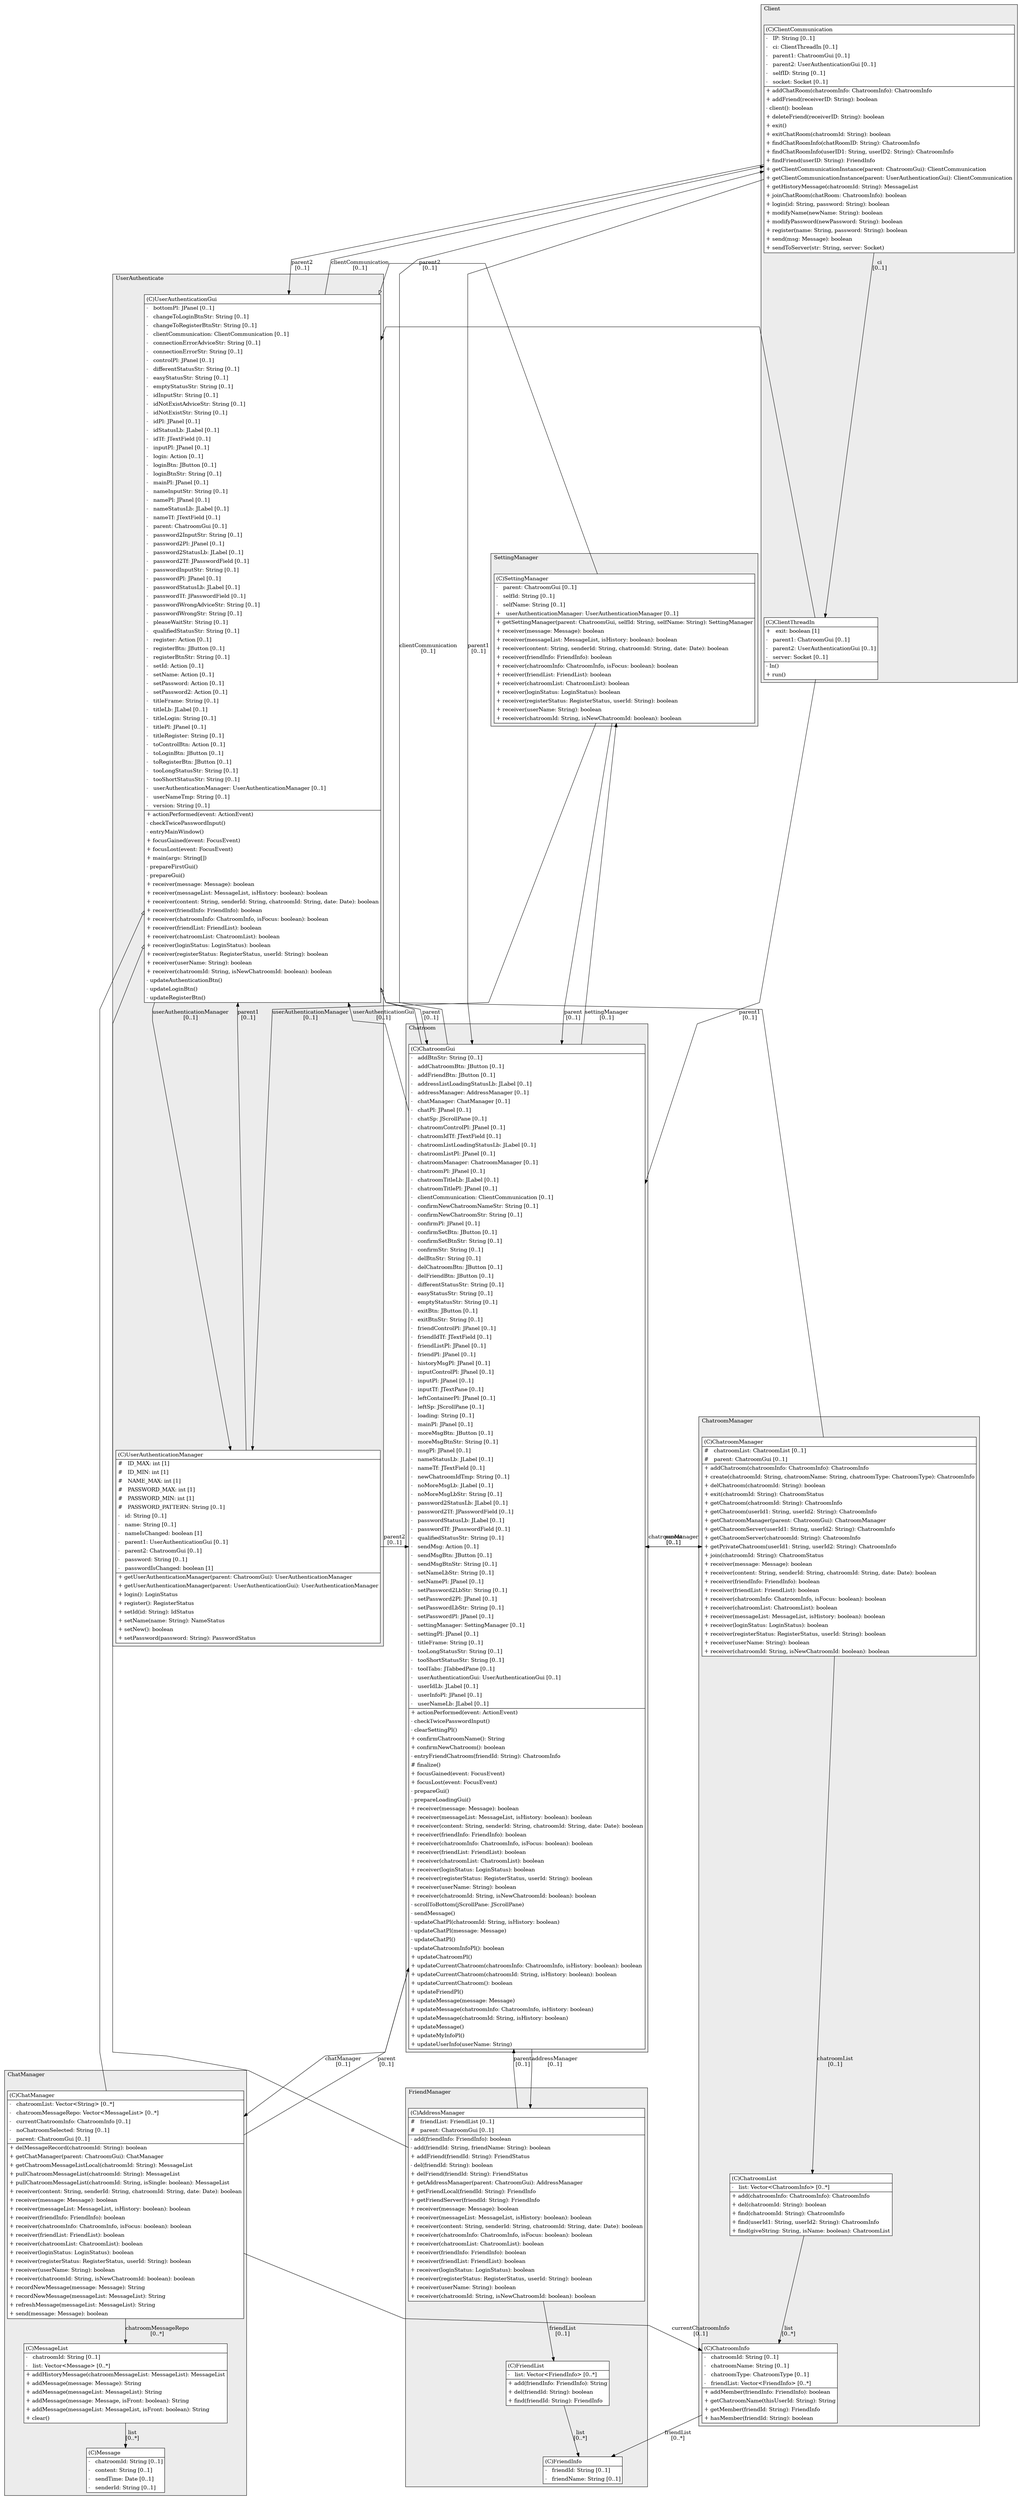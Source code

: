 @startuml

/' diagram meta data start
config=StructureConfiguration;
{
  "projectClassification": {
    "searchMode": "OpenProject", // OpenProject, AllProjects
    "includedProjects": "",
    "pathEndKeywords": "*.impl",
    "isClientPath": "",
    "isClientName": "",
    "isTestPath": "",
    "isTestName": "",
    "isMappingPath": "",
    "isMappingName": "",
    "isDataAccessPath": "",
    "isDataAccessName": "",
    "isDataStructurePath": "",
    "isDataStructureName": "",
    "isInterfaceStructuresPath": "",
    "isInterfaceStructuresName": "",
    "isEntryPointPath": "",
    "isEntryPointName": ""
  },
  "graphRestriction": {
    "classPackageExcludeFilter": "",
    "classPackageIncludeFilter": "",
    "classNameExcludeFilter": "",
    "classNameIncludeFilter": "",
    "methodNameExcludeFilter": "",
    "methodNameIncludeFilter": "",
    "removeByInheritance": "", // inheritance/annotation based filtering is done in a second step
    "removeByAnnotation": "",
    "removeByClassPackage": "", // cleanup the graph after inheritance/annotation based filtering is done
    "removeByClassName": "",
    "cutMappings": false,
    "cutEnum": true,
    "cutTests": true,
    "cutClient": true,
    "cutDataAccess": false,
    "cutInterfaceStructures": false,
    "cutDataStructures": false,
    "cutGetterAndSetter": true,
    "cutConstructors": true
  },
  "graphTraversal": {
    "forwardDepth": 6,
    "backwardDepth": 6,
    "classPackageExcludeFilter": "",
    "classPackageIncludeFilter": "",
    "classNameExcludeFilter": "",
    "classNameIncludeFilter": "",
    "methodNameExcludeFilter": "",
    "methodNameIncludeFilter": "",
    "hideMappings": false,
    "hideDataStructures": false,
    "hidePrivateMethods": true,
    "hideInterfaceCalls": true, // indirection: implementation -> interface (is hidden) -> implementation
    "onlyShowApplicationEntryPoints": false // root node is included
  },
  "details": {
    "aggregation": "GroupByClass", // ByClass, GroupByClass, None
    "showClassGenericTypes": true,
    "showMethods": true,
    "showMethodParameterNames": true,
    "showMethodParameterTypes": true,
    "showMethodReturnType": true,
    "showPackageLevels": 2,
    "showDetailedClassStructure": true
  },
  "rootClass": "UserAuthenticate.UserAuthenticationGui"
}
diagram meta data end '/



digraph g {
    rankdir="TB"
    splines=polyline
    

'nodes 
subgraph cluster_104485472 { 
   	label=UserAuthenticate
	labeljust=l
	fillcolor="#ececec"
	style=filled
   
   UserAuthenticationGui104485472[
	label=<<TABLE BORDER="1" CELLBORDER="0" CELLPADDING="4" CELLSPACING="0">
<TR><TD ALIGN="LEFT" >(C)UserAuthenticationGui</TD></TR>
<HR/>
<TR><TD ALIGN="LEFT" >-   bottomPl: JPanel [0..1]</TD></TR>
<TR><TD ALIGN="LEFT" >-   changeToLoginBtnStr: String [0..1]</TD></TR>
<TR><TD ALIGN="LEFT" >-   changeToRegisterBtnStr: String [0..1]</TD></TR>
<TR><TD ALIGN="LEFT" >-   clientCommunication: ClientCommunication [0..1]</TD></TR>
<TR><TD ALIGN="LEFT" >-   connectionErrorAdviceStr: String [0..1]</TD></TR>
<TR><TD ALIGN="LEFT" >-   connectionErrorStr: String [0..1]</TD></TR>
<TR><TD ALIGN="LEFT" >-   controlPl: JPanel [0..1]</TD></TR>
<TR><TD ALIGN="LEFT" >-   differentStatusStr: String [0..1]</TD></TR>
<TR><TD ALIGN="LEFT" >-   easyStatusStr: String [0..1]</TD></TR>
<TR><TD ALIGN="LEFT" >-   emptyStatusStr: String [0..1]</TD></TR>
<TR><TD ALIGN="LEFT" >-   idInputStr: String [0..1]</TD></TR>
<TR><TD ALIGN="LEFT" >-   idNotExistAdviceStr: String [0..1]</TD></TR>
<TR><TD ALIGN="LEFT" >-   idNotExistStr: String [0..1]</TD></TR>
<TR><TD ALIGN="LEFT" >-   idPl: JPanel [0..1]</TD></TR>
<TR><TD ALIGN="LEFT" >-   idStatusLb: JLabel [0..1]</TD></TR>
<TR><TD ALIGN="LEFT" >-   idTf: JTextField [0..1]</TD></TR>
<TR><TD ALIGN="LEFT" >-   inputPl: JPanel [0..1]</TD></TR>
<TR><TD ALIGN="LEFT" >-   login: Action [0..1]</TD></TR>
<TR><TD ALIGN="LEFT" >-   loginBtn: JButton [0..1]</TD></TR>
<TR><TD ALIGN="LEFT" >-   loginBtnStr: String [0..1]</TD></TR>
<TR><TD ALIGN="LEFT" >-   mainPl: JPanel [0..1]</TD></TR>
<TR><TD ALIGN="LEFT" >-   nameInputStr: String [0..1]</TD></TR>
<TR><TD ALIGN="LEFT" >-   namePl: JPanel [0..1]</TD></TR>
<TR><TD ALIGN="LEFT" >-   nameStatusLb: JLabel [0..1]</TD></TR>
<TR><TD ALIGN="LEFT" >-   nameTf: JTextField [0..1]</TD></TR>
<TR><TD ALIGN="LEFT" >-   parent: ChatroomGui [0..1]</TD></TR>
<TR><TD ALIGN="LEFT" >-   password2InputStr: String [0..1]</TD></TR>
<TR><TD ALIGN="LEFT" >-   password2Pl: JPanel [0..1]</TD></TR>
<TR><TD ALIGN="LEFT" >-   password2StatusLb: JLabel [0..1]</TD></TR>
<TR><TD ALIGN="LEFT" >-   password2Tf: JPasswordField [0..1]</TD></TR>
<TR><TD ALIGN="LEFT" >-   passwordInputStr: String [0..1]</TD></TR>
<TR><TD ALIGN="LEFT" >-   passwordPl: JPanel [0..1]</TD></TR>
<TR><TD ALIGN="LEFT" >-   passwordStatusLb: JLabel [0..1]</TD></TR>
<TR><TD ALIGN="LEFT" >-   passwordTf: JPasswordField [0..1]</TD></TR>
<TR><TD ALIGN="LEFT" >-   passwordWrongAdviceStr: String [0..1]</TD></TR>
<TR><TD ALIGN="LEFT" >-   passwordWrongStr: String [0..1]</TD></TR>
<TR><TD ALIGN="LEFT" >-   pleaseWaitStr: String [0..1]</TD></TR>
<TR><TD ALIGN="LEFT" >-   qualifiedStatusStr: String [0..1]</TD></TR>
<TR><TD ALIGN="LEFT" >-   register: Action [0..1]</TD></TR>
<TR><TD ALIGN="LEFT" >-   registerBtn: JButton [0..1]</TD></TR>
<TR><TD ALIGN="LEFT" >-   registerBtnStr: String [0..1]</TD></TR>
<TR><TD ALIGN="LEFT" >-   setId: Action [0..1]</TD></TR>
<TR><TD ALIGN="LEFT" >-   setName: Action [0..1]</TD></TR>
<TR><TD ALIGN="LEFT" >-   setPassword: Action [0..1]</TD></TR>
<TR><TD ALIGN="LEFT" >-   setPassword2: Action [0..1]</TD></TR>
<TR><TD ALIGN="LEFT" >-   titleFrame: String [0..1]</TD></TR>
<TR><TD ALIGN="LEFT" >-   titleLb: JLabel [0..1]</TD></TR>
<TR><TD ALIGN="LEFT" >-   titleLogin: String [0..1]</TD></TR>
<TR><TD ALIGN="LEFT" >-   titlePl: JPanel [0..1]</TD></TR>
<TR><TD ALIGN="LEFT" >-   titleRegister: String [0..1]</TD></TR>
<TR><TD ALIGN="LEFT" >-   toControlBtn: Action [0..1]</TD></TR>
<TR><TD ALIGN="LEFT" >-   toLoginBtn: JButton [0..1]</TD></TR>
<TR><TD ALIGN="LEFT" >-   toRegisterBtn: JButton [0..1]</TD></TR>
<TR><TD ALIGN="LEFT" >-   tooLongStatusStr: String [0..1]</TD></TR>
<TR><TD ALIGN="LEFT" >-   tooShortStatusStr: String [0..1]</TD></TR>
<TR><TD ALIGN="LEFT" >-   userAuthenticationManager: UserAuthenticationManager [0..1]</TD></TR>
<TR><TD ALIGN="LEFT" >-   userNameTmp: String [0..1]</TD></TR>
<TR><TD ALIGN="LEFT" >-   version: String [0..1]</TD></TR>
<HR/>
<TR><TD ALIGN="LEFT" >+ actionPerformed(event: ActionEvent)</TD></TR>
<TR><TD ALIGN="LEFT" >- checkTwicePasswordInput()</TD></TR>
<TR><TD ALIGN="LEFT" >- entryMainWindow()</TD></TR>
<TR><TD ALIGN="LEFT" >+ focusGained(event: FocusEvent)</TD></TR>
<TR><TD ALIGN="LEFT" >+ focusLost(event: FocusEvent)</TD></TR>
<TR><TD ALIGN="LEFT" >+ main(args: String[])</TD></TR>
<TR><TD ALIGN="LEFT" >- prepareFirstGui()</TD></TR>
<TR><TD ALIGN="LEFT" >- prepareGui()</TD></TR>
<TR><TD ALIGN="LEFT" >+ receiver(message: Message): boolean</TD></TR>
<TR><TD ALIGN="LEFT" >+ receiver(messageList: MessageList, isHistory: boolean): boolean</TD></TR>
<TR><TD ALIGN="LEFT" >+ receiver(content: String, senderId: String, chatroomId: String, date: Date): boolean</TD></TR>
<TR><TD ALIGN="LEFT" >+ receiver(friendInfo: FriendInfo): boolean</TD></TR>
<TR><TD ALIGN="LEFT" >+ receiver(chatroomInfo: ChatroomInfo, isFocus: boolean): boolean</TD></TR>
<TR><TD ALIGN="LEFT" >+ receiver(friendList: FriendList): boolean</TD></TR>
<TR><TD ALIGN="LEFT" >+ receiver(chatroomList: ChatroomList): boolean</TD></TR>
<TR><TD ALIGN="LEFT" >+ receiver(loginStatus: LoginStatus): boolean</TD></TR>
<TR><TD ALIGN="LEFT" >+ receiver(registerStatus: RegisterStatus, userId: String): boolean</TD></TR>
<TR><TD ALIGN="LEFT" >+ receiver(userName: String): boolean</TD></TR>
<TR><TD ALIGN="LEFT" >+ receiver(chatroomId: String, isNewChatroomId: boolean): boolean</TD></TR>
<TR><TD ALIGN="LEFT" >- updateAuthenticationBtn()</TD></TR>
<TR><TD ALIGN="LEFT" >- updateLoginBtn()</TD></TR>
<TR><TD ALIGN="LEFT" >- updateRegisterBtn()</TD></TR>
</TABLE>>
	style=filled
	margin=0
	shape=plaintext
	fillcolor="#FFFFFF"
];

UserAuthenticationManager104485472[
	label=<<TABLE BORDER="1" CELLBORDER="0" CELLPADDING="4" CELLSPACING="0">
<TR><TD ALIGN="LEFT" >(C)UserAuthenticationManager</TD></TR>
<HR/>
<TR><TD ALIGN="LEFT" >#   ID_MAX: int [1]</TD></TR>
<TR><TD ALIGN="LEFT" >#   ID_MIN: int [1]</TD></TR>
<TR><TD ALIGN="LEFT" >#   NAME_MAX: int [1]</TD></TR>
<TR><TD ALIGN="LEFT" >#   PASSWORD_MAX: int [1]</TD></TR>
<TR><TD ALIGN="LEFT" >#   PASSWORD_MIN: int [1]</TD></TR>
<TR><TD ALIGN="LEFT" >#   PASSWORD_PATTERN: String [0..1]</TD></TR>
<TR><TD ALIGN="LEFT" >-   id: String [0..1]</TD></TR>
<TR><TD ALIGN="LEFT" >-   name: String [0..1]</TD></TR>
<TR><TD ALIGN="LEFT" >-   nameIsChanged: boolean [1]</TD></TR>
<TR><TD ALIGN="LEFT" >-   parent1: UserAuthenticationGui [0..1]</TD></TR>
<TR><TD ALIGN="LEFT" >-   parent2: ChatroomGui [0..1]</TD></TR>
<TR><TD ALIGN="LEFT" >-   password: String [0..1]</TD></TR>
<TR><TD ALIGN="LEFT" >-   passwordIsChanged: boolean [1]</TD></TR>
<HR/>
<TR><TD ALIGN="LEFT" >+ getUserAuthenticationManager(parent: ChatroomGui): UserAuthenticationManager</TD></TR>
<TR><TD ALIGN="LEFT" >+ getUserAuthenticationManager(parent: UserAuthenticationGui): UserAuthenticationManager</TD></TR>
<TR><TD ALIGN="LEFT" >+ login(): LoginStatus</TD></TR>
<TR><TD ALIGN="LEFT" >+ register(): RegisterStatus</TD></TR>
<TR><TD ALIGN="LEFT" >+ setId(id: String): IdStatus</TD></TR>
<TR><TD ALIGN="LEFT" >+ setName(name: String): NameStatus</TD></TR>
<TR><TD ALIGN="LEFT" >+ setNew(): boolean</TD></TR>
<TR><TD ALIGN="LEFT" >+ setPassword(password: String): PasswordStatus</TD></TR>
</TABLE>>
	style=filled
	margin=0
	shape=plaintext
	fillcolor="#FFFFFF"
];
} 

subgraph cluster_1502940243 { 
   	label=Chatroom
	labeljust=l
	fillcolor="#ececec"
	style=filled
   
   ChatroomGui1502940243[
	label=<<TABLE BORDER="1" CELLBORDER="0" CELLPADDING="4" CELLSPACING="0">
<TR><TD ALIGN="LEFT" >(C)ChatroomGui</TD></TR>
<HR/>
<TR><TD ALIGN="LEFT" >-   addBtnStr: String [0..1]</TD></TR>
<TR><TD ALIGN="LEFT" >-   addChatroomBtn: JButton [0..1]</TD></TR>
<TR><TD ALIGN="LEFT" >-   addFriendBtn: JButton [0..1]</TD></TR>
<TR><TD ALIGN="LEFT" >-   addressListLoadingStatusLb: JLabel [0..1]</TD></TR>
<TR><TD ALIGN="LEFT" >-   addressManager: AddressManager [0..1]</TD></TR>
<TR><TD ALIGN="LEFT" >-   chatManager: ChatManager [0..1]</TD></TR>
<TR><TD ALIGN="LEFT" >-   chatPl: JPanel [0..1]</TD></TR>
<TR><TD ALIGN="LEFT" >-   chatSp: JScrollPane [0..1]</TD></TR>
<TR><TD ALIGN="LEFT" >-   chatroomControlPl: JPanel [0..1]</TD></TR>
<TR><TD ALIGN="LEFT" >-   chatroomIdTf: JTextField [0..1]</TD></TR>
<TR><TD ALIGN="LEFT" >-   chatroomListLoadingStatusLb: JLabel [0..1]</TD></TR>
<TR><TD ALIGN="LEFT" >-   chatroomListPl: JPanel [0..1]</TD></TR>
<TR><TD ALIGN="LEFT" >-   chatroomManager: ChatroomManager [0..1]</TD></TR>
<TR><TD ALIGN="LEFT" >-   chatroomPl: JPanel [0..1]</TD></TR>
<TR><TD ALIGN="LEFT" >-   chatroomTitleLb: JLabel [0..1]</TD></TR>
<TR><TD ALIGN="LEFT" >-   chatroomTitlePl: JPanel [0..1]</TD></TR>
<TR><TD ALIGN="LEFT" >-   clientCommunication: ClientCommunication [0..1]</TD></TR>
<TR><TD ALIGN="LEFT" >-   confirmNewChatroomNameStr: String [0..1]</TD></TR>
<TR><TD ALIGN="LEFT" >-   confirmNewChatroomStr: String [0..1]</TD></TR>
<TR><TD ALIGN="LEFT" >-   confirmPl: JPanel [0..1]</TD></TR>
<TR><TD ALIGN="LEFT" >-   confirmSetBtn: JButton [0..1]</TD></TR>
<TR><TD ALIGN="LEFT" >-   confirmSetBtnStr: String [0..1]</TD></TR>
<TR><TD ALIGN="LEFT" >-   confirmStr: String [0..1]</TD></TR>
<TR><TD ALIGN="LEFT" >-   delBtnStr: String [0..1]</TD></TR>
<TR><TD ALIGN="LEFT" >-   delChatroomBtn: JButton [0..1]</TD></TR>
<TR><TD ALIGN="LEFT" >-   delFriendBtn: JButton [0..1]</TD></TR>
<TR><TD ALIGN="LEFT" >-   differentStatusStr: String [0..1]</TD></TR>
<TR><TD ALIGN="LEFT" >-   easyStatusStr: String [0..1]</TD></TR>
<TR><TD ALIGN="LEFT" >-   emptyStatusStr: String [0..1]</TD></TR>
<TR><TD ALIGN="LEFT" >-   exitBtn: JButton [0..1]</TD></TR>
<TR><TD ALIGN="LEFT" >-   exitBtnStr: String [0..1]</TD></TR>
<TR><TD ALIGN="LEFT" >-   friendControlPl: JPanel [0..1]</TD></TR>
<TR><TD ALIGN="LEFT" >-   friendIdTf: JTextField [0..1]</TD></TR>
<TR><TD ALIGN="LEFT" >-   friendListPl: JPanel [0..1]</TD></TR>
<TR><TD ALIGN="LEFT" >-   friendPl: JPanel [0..1]</TD></TR>
<TR><TD ALIGN="LEFT" >-   historyMsgPl: JPanel [0..1]</TD></TR>
<TR><TD ALIGN="LEFT" >-   inputControlPl: JPanel [0..1]</TD></TR>
<TR><TD ALIGN="LEFT" >-   inputPl: JPanel [0..1]</TD></TR>
<TR><TD ALIGN="LEFT" >-   inputTf: JTextPane [0..1]</TD></TR>
<TR><TD ALIGN="LEFT" >-   leftContainerPl: JPanel [0..1]</TD></TR>
<TR><TD ALIGN="LEFT" >-   leftSp: JScrollPane [0..1]</TD></TR>
<TR><TD ALIGN="LEFT" >-   loading: String [0..1]</TD></TR>
<TR><TD ALIGN="LEFT" >-   mainPl: JPanel [0..1]</TD></TR>
<TR><TD ALIGN="LEFT" >-   moreMsgBtn: JButton [0..1]</TD></TR>
<TR><TD ALIGN="LEFT" >-   moreMsgBtnStr: String [0..1]</TD></TR>
<TR><TD ALIGN="LEFT" >-   msgPl: JPanel [0..1]</TD></TR>
<TR><TD ALIGN="LEFT" >-   nameStatusLb: JLabel [0..1]</TD></TR>
<TR><TD ALIGN="LEFT" >-   nameTf: JTextField [0..1]</TD></TR>
<TR><TD ALIGN="LEFT" >-   newChatroomIdTmp: String [0..1]</TD></TR>
<TR><TD ALIGN="LEFT" >-   noMoreMsgLb: JLabel [0..1]</TD></TR>
<TR><TD ALIGN="LEFT" >-   noMoreMsgLbStr: String [0..1]</TD></TR>
<TR><TD ALIGN="LEFT" >-   password2StatusLb: JLabel [0..1]</TD></TR>
<TR><TD ALIGN="LEFT" >-   password2Tf: JPasswordField [0..1]</TD></TR>
<TR><TD ALIGN="LEFT" >-   passwordStatusLb: JLabel [0..1]</TD></TR>
<TR><TD ALIGN="LEFT" >-   passwordTf: JPasswordField [0..1]</TD></TR>
<TR><TD ALIGN="LEFT" >-   qualifiedStatusStr: String [0..1]</TD></TR>
<TR><TD ALIGN="LEFT" >-   sendMsg: Action [0..1]</TD></TR>
<TR><TD ALIGN="LEFT" >-   sendMsgBtn: JButton [0..1]</TD></TR>
<TR><TD ALIGN="LEFT" >-   sendMsgBtnStr: String [0..1]</TD></TR>
<TR><TD ALIGN="LEFT" >-   setNameLbStr: String [0..1]</TD></TR>
<TR><TD ALIGN="LEFT" >-   setNamePl: JPanel [0..1]</TD></TR>
<TR><TD ALIGN="LEFT" >-   setPassword2LbStr: String [0..1]</TD></TR>
<TR><TD ALIGN="LEFT" >-   setPassword2Pl: JPanel [0..1]</TD></TR>
<TR><TD ALIGN="LEFT" >-   setPasswordLbStr: String [0..1]</TD></TR>
<TR><TD ALIGN="LEFT" >-   setPasswordPl: JPanel [0..1]</TD></TR>
<TR><TD ALIGN="LEFT" >-   settingManager: SettingManager [0..1]</TD></TR>
<TR><TD ALIGN="LEFT" >-   settingPl: JPanel [0..1]</TD></TR>
<TR><TD ALIGN="LEFT" >-   titleFrame: String [0..1]</TD></TR>
<TR><TD ALIGN="LEFT" >-   tooLongStatusStr: String [0..1]</TD></TR>
<TR><TD ALIGN="LEFT" >-   tooShortStatusStr: String [0..1]</TD></TR>
<TR><TD ALIGN="LEFT" >-   toolTabs: JTabbedPane [0..1]</TD></TR>
<TR><TD ALIGN="LEFT" >-   userAuthenticationGui: UserAuthenticationGui [0..1]</TD></TR>
<TR><TD ALIGN="LEFT" >-   userIdLb: JLabel [0..1]</TD></TR>
<TR><TD ALIGN="LEFT" >-   userInfoPl: JPanel [0..1]</TD></TR>
<TR><TD ALIGN="LEFT" >-   userNameLb: JLabel [0..1]</TD></TR>
<HR/>
<TR><TD ALIGN="LEFT" >+ actionPerformed(event: ActionEvent)</TD></TR>
<TR><TD ALIGN="LEFT" >- checkTwicePasswordInput()</TD></TR>
<TR><TD ALIGN="LEFT" >- clearSettingPl()</TD></TR>
<TR><TD ALIGN="LEFT" >+ confirmChatroomName(): String</TD></TR>
<TR><TD ALIGN="LEFT" >+ confirmNewChatroom(): boolean</TD></TR>
<TR><TD ALIGN="LEFT" >- entryFriendChatroom(friendId: String): ChatroomInfo</TD></TR>
<TR><TD ALIGN="LEFT" ># finalize()</TD></TR>
<TR><TD ALIGN="LEFT" >+ focusGained(event: FocusEvent)</TD></TR>
<TR><TD ALIGN="LEFT" >+ focusLost(event: FocusEvent)</TD></TR>
<TR><TD ALIGN="LEFT" >- prepareGui()</TD></TR>
<TR><TD ALIGN="LEFT" >- prepareLoadingGui()</TD></TR>
<TR><TD ALIGN="LEFT" >+ receiver(message: Message): boolean</TD></TR>
<TR><TD ALIGN="LEFT" >+ receiver(messageList: MessageList, isHistory: boolean): boolean</TD></TR>
<TR><TD ALIGN="LEFT" >+ receiver(content: String, senderId: String, chatroomId: String, date: Date): boolean</TD></TR>
<TR><TD ALIGN="LEFT" >+ receiver(friendInfo: FriendInfo): boolean</TD></TR>
<TR><TD ALIGN="LEFT" >+ receiver(chatroomInfo: ChatroomInfo, isFocus: boolean): boolean</TD></TR>
<TR><TD ALIGN="LEFT" >+ receiver(friendList: FriendList): boolean</TD></TR>
<TR><TD ALIGN="LEFT" >+ receiver(chatroomList: ChatroomList): boolean</TD></TR>
<TR><TD ALIGN="LEFT" >+ receiver(loginStatus: LoginStatus): boolean</TD></TR>
<TR><TD ALIGN="LEFT" >+ receiver(registerStatus: RegisterStatus, userId: String): boolean</TD></TR>
<TR><TD ALIGN="LEFT" >+ receiver(userName: String): boolean</TD></TR>
<TR><TD ALIGN="LEFT" >+ receiver(chatroomId: String, isNewChatroomId: boolean): boolean</TD></TR>
<TR><TD ALIGN="LEFT" >- scrollToBottom(jScrollPane: JScrollPane)</TD></TR>
<TR><TD ALIGN="LEFT" >- sendMessage()</TD></TR>
<TR><TD ALIGN="LEFT" >- updateChatPl(chatroomId: String, isHistory: boolean)</TD></TR>
<TR><TD ALIGN="LEFT" >- updateChatPl(message: Message)</TD></TR>
<TR><TD ALIGN="LEFT" >- updateChatPl()</TD></TR>
<TR><TD ALIGN="LEFT" >- updateChatroomInfoPl(): boolean</TD></TR>
<TR><TD ALIGN="LEFT" >+ updateChatroomPl()</TD></TR>
<TR><TD ALIGN="LEFT" >+ updateCurrentChatroom(chatroomInfo: ChatroomInfo, isHistory: boolean): boolean</TD></TR>
<TR><TD ALIGN="LEFT" >+ updateCurrentChatroom(chatroomId: String, isHistory: boolean): boolean</TD></TR>
<TR><TD ALIGN="LEFT" >+ updateCurrentChatroom(): boolean</TD></TR>
<TR><TD ALIGN="LEFT" >+ updateFriendPl()</TD></TR>
<TR><TD ALIGN="LEFT" >+ updateMessage(message: Message)</TD></TR>
<TR><TD ALIGN="LEFT" >+ updateMessage(chatroomInfo: ChatroomInfo, isHistory: boolean)</TD></TR>
<TR><TD ALIGN="LEFT" >+ updateMessage(chatroomId: String, isHistory: boolean)</TD></TR>
<TR><TD ALIGN="LEFT" >+ updateMessage()</TD></TR>
<TR><TD ALIGN="LEFT" >+ updateMyInfoPl()</TD></TR>
<TR><TD ALIGN="LEFT" >+ updateUserInfo(userName: String)</TD></TR>
</TABLE>>
	style=filled
	margin=0
	shape=plaintext
	fillcolor="#FFFFFF"
];
} 

subgraph cluster_166379761 { 
   	label=FriendManager
	labeljust=l
	fillcolor="#ececec"
	style=filled
   
   AddressManager1742928052[
	label=<<TABLE BORDER="1" CELLBORDER="0" CELLPADDING="4" CELLSPACING="0">
<TR><TD ALIGN="LEFT" >(C)AddressManager</TD></TR>
<HR/>
<TR><TD ALIGN="LEFT" >#   friendList: FriendList [0..1]</TD></TR>
<TR><TD ALIGN="LEFT" >#   parent: ChatroomGui [0..1]</TD></TR>
<HR/>
<TR><TD ALIGN="LEFT" >- add(friendInfo: FriendInfo): boolean</TD></TR>
<TR><TD ALIGN="LEFT" >- add(friendId: String, friendName: String): boolean</TD></TR>
<TR><TD ALIGN="LEFT" >+ addFriend(friendId: String): FriendStatus</TD></TR>
<TR><TD ALIGN="LEFT" >- del(friendId: String): boolean</TD></TR>
<TR><TD ALIGN="LEFT" >+ delFriend(friendId: String): FriendStatus</TD></TR>
<TR><TD ALIGN="LEFT" >+ getAddressManager(parent: ChatroomGui): AddressManager</TD></TR>
<TR><TD ALIGN="LEFT" >+ getFriendLocal(friendId: String): FriendInfo</TD></TR>
<TR><TD ALIGN="LEFT" >+ getFriendServer(friendId: String): FriendInfo</TD></TR>
<TR><TD ALIGN="LEFT" >+ receiver(message: Message): boolean</TD></TR>
<TR><TD ALIGN="LEFT" >+ receiver(messageList: MessageList, isHistory: boolean): boolean</TD></TR>
<TR><TD ALIGN="LEFT" >+ receiver(content: String, senderId: String, chatroomId: String, date: Date): boolean</TD></TR>
<TR><TD ALIGN="LEFT" >+ receiver(chatroomInfo: ChatroomInfo, isFocus: boolean): boolean</TD></TR>
<TR><TD ALIGN="LEFT" >+ receiver(chatroomList: ChatroomList): boolean</TD></TR>
<TR><TD ALIGN="LEFT" >+ receiver(friendInfo: FriendInfo): boolean</TD></TR>
<TR><TD ALIGN="LEFT" >+ receiver(friendList: FriendList): boolean</TD></TR>
<TR><TD ALIGN="LEFT" >+ receiver(loginStatus: LoginStatus): boolean</TD></TR>
<TR><TD ALIGN="LEFT" >+ receiver(registerStatus: RegisterStatus, userId: String): boolean</TD></TR>
<TR><TD ALIGN="LEFT" >+ receiver(userName: String): boolean</TD></TR>
<TR><TD ALIGN="LEFT" >+ receiver(chatroomId: String, isNewChatroomId: boolean): boolean</TD></TR>
</TABLE>>
	style=filled
	margin=0
	shape=plaintext
	fillcolor="#FFFFFF"
];

FriendInfo1742928052[
	label=<<TABLE BORDER="1" CELLBORDER="0" CELLPADDING="4" CELLSPACING="0">
<TR><TD ALIGN="LEFT" >(C)FriendInfo</TD></TR>
<HR/>
<TR><TD ALIGN="LEFT" >-   friendId: String [0..1]</TD></TR>
<TR><TD ALIGN="LEFT" >-   friendName: String [0..1]</TD></TR>
</TABLE>>
	style=filled
	margin=0
	shape=plaintext
	fillcolor="#FFFFFF"
];

FriendList1742928052[
	label=<<TABLE BORDER="1" CELLBORDER="0" CELLPADDING="4" CELLSPACING="0">
<TR><TD ALIGN="LEFT" >(C)FriendList</TD></TR>
<HR/>
<TR><TD ALIGN="LEFT" >-   list: Vector&lt;FriendInfo&gt; [0..*]</TD></TR>
<HR/>
<TR><TD ALIGN="LEFT" >+ add(friendInfo: FriendInfo): String</TD></TR>
<TR><TD ALIGN="LEFT" >+ del(friendId: String): boolean</TD></TR>
<TR><TD ALIGN="LEFT" >+ find(friendId: String): FriendInfo</TD></TR>
</TABLE>>
	style=filled
	margin=0
	shape=plaintext
	fillcolor="#FFFFFF"
];
} 

subgraph cluster_178833685 { 
   	label=ChatManager
	labeljust=l
	fillcolor="#ececec"
	style=filled
   
   ChatManager2022529030[
	label=<<TABLE BORDER="1" CELLBORDER="0" CELLPADDING="4" CELLSPACING="0">
<TR><TD ALIGN="LEFT" >(C)ChatManager</TD></TR>
<HR/>
<TR><TD ALIGN="LEFT" >-   chatroomList: Vector&lt;String&gt; [0..*]</TD></TR>
<TR><TD ALIGN="LEFT" >-   chatroomMessageRepo: Vector&lt;MessageList&gt; [0..*]</TD></TR>
<TR><TD ALIGN="LEFT" >-   currentChatroomInfo: ChatroomInfo [0..1]</TD></TR>
<TR><TD ALIGN="LEFT" >-   noChatroomSelected: String [0..1]</TD></TR>
<TR><TD ALIGN="LEFT" >-   parent: ChatroomGui [0..1]</TD></TR>
<HR/>
<TR><TD ALIGN="LEFT" >+ delMessageRecord(chatroomId: String): boolean</TD></TR>
<TR><TD ALIGN="LEFT" >+ getChatManager(parent: ChatroomGui): ChatManager</TD></TR>
<TR><TD ALIGN="LEFT" >+ getChatroomMessageListLocal(chatroomId: String): MessageList</TD></TR>
<TR><TD ALIGN="LEFT" >+ pullChatroomMessageList(chatroomId: String): MessageList</TD></TR>
<TR><TD ALIGN="LEFT" >+ pullChatroomMessageList(chatroomId: String, isSingle: boolean): MessageList</TD></TR>
<TR><TD ALIGN="LEFT" >+ receiver(content: String, senderId: String, chatroomId: String, date: Date): boolean</TD></TR>
<TR><TD ALIGN="LEFT" >+ receiver(message: Message): boolean</TD></TR>
<TR><TD ALIGN="LEFT" >+ receiver(messageList: MessageList, isHistory: boolean): boolean</TD></TR>
<TR><TD ALIGN="LEFT" >+ receiver(friendInfo: FriendInfo): boolean</TD></TR>
<TR><TD ALIGN="LEFT" >+ receiver(chatroomInfo: ChatroomInfo, isFocus: boolean): boolean</TD></TR>
<TR><TD ALIGN="LEFT" >+ receiver(friendList: FriendList): boolean</TD></TR>
<TR><TD ALIGN="LEFT" >+ receiver(chatroomList: ChatroomList): boolean</TD></TR>
<TR><TD ALIGN="LEFT" >+ receiver(loginStatus: LoginStatus): boolean</TD></TR>
<TR><TD ALIGN="LEFT" >+ receiver(registerStatus: RegisterStatus, userId: String): boolean</TD></TR>
<TR><TD ALIGN="LEFT" >+ receiver(userName: String): boolean</TD></TR>
<TR><TD ALIGN="LEFT" >+ receiver(chatroomId: String, isNewChatroomId: boolean): boolean</TD></TR>
<TR><TD ALIGN="LEFT" >+ recordNewMessage(message: Message): String</TD></TR>
<TR><TD ALIGN="LEFT" >+ recordNewMessage(messageList: MessageList): String</TD></TR>
<TR><TD ALIGN="LEFT" >+ refreshMessage(messageList: MessageList): String</TD></TR>
<TR><TD ALIGN="LEFT" >+ send(message: Message): boolean</TD></TR>
</TABLE>>
	style=filled
	margin=0
	shape=plaintext
	fillcolor="#FFFFFF"
];

Message2022529030[
	label=<<TABLE BORDER="1" CELLBORDER="0" CELLPADDING="4" CELLSPACING="0">
<TR><TD ALIGN="LEFT" >(C)Message</TD></TR>
<HR/>
<TR><TD ALIGN="LEFT" >-   chatroomId: String [0..1]</TD></TR>
<TR><TD ALIGN="LEFT" >-   content: String [0..1]</TD></TR>
<TR><TD ALIGN="LEFT" >-   sendTime: Date [0..1]</TD></TR>
<TR><TD ALIGN="LEFT" >-   senderId: String [0..1]</TD></TR>
</TABLE>>
	style=filled
	margin=0
	shape=plaintext
	fillcolor="#FFFFFF"
];

MessageList2022529030[
	label=<<TABLE BORDER="1" CELLBORDER="0" CELLPADDING="4" CELLSPACING="0">
<TR><TD ALIGN="LEFT" >(C)MessageList</TD></TR>
<HR/>
<TR><TD ALIGN="LEFT" >-   chatroomId: String [0..1]</TD></TR>
<TR><TD ALIGN="LEFT" >-   list: Vector&lt;Message&gt; [0..*]</TD></TR>
<HR/>
<TR><TD ALIGN="LEFT" >+ addHistoryMessage(chatroomMessageList: MessageList): MessageList</TD></TR>
<TR><TD ALIGN="LEFT" >+ addMessage(message: Message): String</TD></TR>
<TR><TD ALIGN="LEFT" >+ addMessage(messageList: MessageList): String</TD></TR>
<TR><TD ALIGN="LEFT" >+ addMessage(message: Message, isFront: boolean): String</TD></TR>
<TR><TD ALIGN="LEFT" >+ addMessage(messageList: MessageList, isFront: boolean): String</TD></TR>
<TR><TD ALIGN="LEFT" >+ clear()</TD></TR>
</TABLE>>
	style=filled
	margin=0
	shape=plaintext
	fillcolor="#FFFFFF"
];
} 

subgraph cluster_1864651939 { 
   	label=SettingManager
	labeljust=l
	fillcolor="#ececec"
	style=filled
   
   SettingManager1489315416[
	label=<<TABLE BORDER="1" CELLBORDER="0" CELLPADDING="4" CELLSPACING="0">
<TR><TD ALIGN="LEFT" >(C)SettingManager</TD></TR>
<HR/>
<TR><TD ALIGN="LEFT" >-   parent: ChatroomGui [0..1]</TD></TR>
<TR><TD ALIGN="LEFT" >-   selfId: String [0..1]</TD></TR>
<TR><TD ALIGN="LEFT" >-   selfName: String [0..1]</TD></TR>
<TR><TD ALIGN="LEFT" >+   userAuthenticationManager: UserAuthenticationManager [0..1]</TD></TR>
<HR/>
<TR><TD ALIGN="LEFT" >+ getSettingManager(parent: ChatroomGui, selfId: String, selfName: String): SettingManager</TD></TR>
<TR><TD ALIGN="LEFT" >+ receiver(message: Message): boolean</TD></TR>
<TR><TD ALIGN="LEFT" >+ receiver(messageList: MessageList, isHistory: boolean): boolean</TD></TR>
<TR><TD ALIGN="LEFT" >+ receiver(content: String, senderId: String, chatroomId: String, date: Date): boolean</TD></TR>
<TR><TD ALIGN="LEFT" >+ receiver(friendInfo: FriendInfo): boolean</TD></TR>
<TR><TD ALIGN="LEFT" >+ receiver(chatroomInfo: ChatroomInfo, isFocus: boolean): boolean</TD></TR>
<TR><TD ALIGN="LEFT" >+ receiver(friendList: FriendList): boolean</TD></TR>
<TR><TD ALIGN="LEFT" >+ receiver(chatroomList: ChatroomList): boolean</TD></TR>
<TR><TD ALIGN="LEFT" >+ receiver(loginStatus: LoginStatus): boolean</TD></TR>
<TR><TD ALIGN="LEFT" >+ receiver(registerStatus: RegisterStatus, userId: String): boolean</TD></TR>
<TR><TD ALIGN="LEFT" >+ receiver(userName: String): boolean</TD></TR>
<TR><TD ALIGN="LEFT" >+ receiver(chatroomId: String, isNewChatroomId: boolean): boolean</TD></TR>
</TABLE>>
	style=filled
	margin=0
	shape=plaintext
	fillcolor="#FFFFFF"
];
} 

subgraph cluster_1978181594 { 
   	label=ChatroomManager
	labeljust=l
	fillcolor="#ececec"
	style=filled
   
   ChatroomInfo1423012801[
	label=<<TABLE BORDER="1" CELLBORDER="0" CELLPADDING="4" CELLSPACING="0">
<TR><TD ALIGN="LEFT" >(C)ChatroomInfo</TD></TR>
<HR/>
<TR><TD ALIGN="LEFT" >-   chatroomId: String [0..1]</TD></TR>
<TR><TD ALIGN="LEFT" >-   chatroomName: String [0..1]</TD></TR>
<TR><TD ALIGN="LEFT" >-   chatroomType: ChatroomType [0..1]</TD></TR>
<TR><TD ALIGN="LEFT" >-   friendList: Vector&lt;FriendInfo&gt; [0..*]</TD></TR>
<HR/>
<TR><TD ALIGN="LEFT" >+ addMember(friendInfo: FriendInfo): boolean</TD></TR>
<TR><TD ALIGN="LEFT" >+ getChatroomName(thisUserId: String): String</TD></TR>
<TR><TD ALIGN="LEFT" >+ getMember(friendId: String): FriendInfo</TD></TR>
<TR><TD ALIGN="LEFT" >+ hasMember(friendId: String): boolean</TD></TR>
</TABLE>>
	style=filled
	margin=0
	shape=plaintext
	fillcolor="#FFFFFF"
];

ChatroomList1423012801[
	label=<<TABLE BORDER="1" CELLBORDER="0" CELLPADDING="4" CELLSPACING="0">
<TR><TD ALIGN="LEFT" >(C)ChatroomList</TD></TR>
<HR/>
<TR><TD ALIGN="LEFT" >-   list: Vector&lt;ChatroomInfo&gt; [0..*]</TD></TR>
<HR/>
<TR><TD ALIGN="LEFT" >+ add(chatroomInfo: ChatroomInfo): ChatroomInfo</TD></TR>
<TR><TD ALIGN="LEFT" >+ del(chatroomId: String): boolean</TD></TR>
<TR><TD ALIGN="LEFT" >+ find(chatroomId: String): ChatroomInfo</TD></TR>
<TR><TD ALIGN="LEFT" >+ find(userId1: String, userId2: String): ChatroomInfo</TD></TR>
<TR><TD ALIGN="LEFT" >+ find(giveString: String, isName: boolean): ChatroomList</TD></TR>
</TABLE>>
	style=filled
	margin=0
	shape=plaintext
	fillcolor="#FFFFFF"
];

ChatroomManager1423012801[
	label=<<TABLE BORDER="1" CELLBORDER="0" CELLPADDING="4" CELLSPACING="0">
<TR><TD ALIGN="LEFT" >(C)ChatroomManager</TD></TR>
<HR/>
<TR><TD ALIGN="LEFT" >#   chatroomList: ChatroomList [0..1]</TD></TR>
<TR><TD ALIGN="LEFT" >#   parent: ChatroomGui [0..1]</TD></TR>
<HR/>
<TR><TD ALIGN="LEFT" >+ addChatroom(chatroomInfo: ChatroomInfo): ChatroomInfo</TD></TR>
<TR><TD ALIGN="LEFT" >+ create(chatroomId: String, chatroomName: String, chatroomType: ChatroomType): ChatroomInfo</TD></TR>
<TR><TD ALIGN="LEFT" >+ delChatroom(chatroomId: String): boolean</TD></TR>
<TR><TD ALIGN="LEFT" >+ exit(chatroomId: String): ChatroomStatus</TD></TR>
<TR><TD ALIGN="LEFT" >+ getChatroom(chatroomId: String): ChatroomInfo</TD></TR>
<TR><TD ALIGN="LEFT" >+ getChatroom(userId1: String, userId2: String): ChatroomInfo</TD></TR>
<TR><TD ALIGN="LEFT" >+ getChatroomManager(parent: ChatroomGui): ChatroomManager</TD></TR>
<TR><TD ALIGN="LEFT" >+ getChatroomServer(userId1: String, userId2: String): ChatroomInfo</TD></TR>
<TR><TD ALIGN="LEFT" >+ getChatroomServer(chatroomId: String): ChatroomInfo</TD></TR>
<TR><TD ALIGN="LEFT" >+ getPrivateChatroom(userId1: String, userId2: String): ChatroomInfo</TD></TR>
<TR><TD ALIGN="LEFT" >+ join(chatroomId: String): ChatroomStatus</TD></TR>
<TR><TD ALIGN="LEFT" >+ receiver(message: Message): boolean</TD></TR>
<TR><TD ALIGN="LEFT" >+ receiver(content: String, senderId: String, chatroomId: String, date: Date): boolean</TD></TR>
<TR><TD ALIGN="LEFT" >+ receiver(friendInfo: FriendInfo): boolean</TD></TR>
<TR><TD ALIGN="LEFT" >+ receiver(friendList: FriendList): boolean</TD></TR>
<TR><TD ALIGN="LEFT" >+ receiver(chatroomInfo: ChatroomInfo, isFocus: boolean): boolean</TD></TR>
<TR><TD ALIGN="LEFT" >+ receiver(chatroomList: ChatroomList): boolean</TD></TR>
<TR><TD ALIGN="LEFT" >+ receiver(messageList: MessageList, isHistory: boolean): boolean</TD></TR>
<TR><TD ALIGN="LEFT" >+ receiver(loginStatus: LoginStatus): boolean</TD></TR>
<TR><TD ALIGN="LEFT" >+ receiver(registerStatus: RegisterStatus, userId: String): boolean</TD></TR>
<TR><TD ALIGN="LEFT" >+ receiver(userName: String): boolean</TD></TR>
<TR><TD ALIGN="LEFT" >+ receiver(chatroomId: String, isNewChatroomId: boolean): boolean</TD></TR>
</TABLE>>
	style=filled
	margin=0
	shape=plaintext
	fillcolor="#FFFFFF"
];
} 

subgraph cluster_2021122027 { 
   	label=Client
	labeljust=l
	fillcolor="#ececec"
	style=filled
   
   ClientCommunication461119834[
	label=<<TABLE BORDER="1" CELLBORDER="0" CELLPADDING="4" CELLSPACING="0">
<TR><TD ALIGN="LEFT" >(C)ClientCommunication</TD></TR>
<HR/>
<TR><TD ALIGN="LEFT" >-   IP: String [0..1]</TD></TR>
<TR><TD ALIGN="LEFT" >-   ci: ClientThreadIn [0..1]</TD></TR>
<TR><TD ALIGN="LEFT" >-   parent1: ChatroomGui [0..1]</TD></TR>
<TR><TD ALIGN="LEFT" >-   parent2: UserAuthenticationGui [0..1]</TD></TR>
<TR><TD ALIGN="LEFT" >-   selfID: String [0..1]</TD></TR>
<TR><TD ALIGN="LEFT" >-   socket: Socket [0..1]</TD></TR>
<HR/>
<TR><TD ALIGN="LEFT" >+ addChatRoom(chatroomInfo: ChatroomInfo): ChatroomInfo</TD></TR>
<TR><TD ALIGN="LEFT" >+ addFriend(receiverID: String): boolean</TD></TR>
<TR><TD ALIGN="LEFT" >- client(): boolean</TD></TR>
<TR><TD ALIGN="LEFT" >+ deleteFriend(receiverID: String): boolean</TD></TR>
<TR><TD ALIGN="LEFT" >+ exit()</TD></TR>
<TR><TD ALIGN="LEFT" >+ exitChatRoom(chatroomId: String): boolean</TD></TR>
<TR><TD ALIGN="LEFT" >+ findChatRoomInfo(chatRoomID: String): ChatroomInfo</TD></TR>
<TR><TD ALIGN="LEFT" >+ findChatRoomInfo(userID1: String, userID2: String): ChatroomInfo</TD></TR>
<TR><TD ALIGN="LEFT" >+ findFriend(userID: String): FriendInfo</TD></TR>
<TR><TD ALIGN="LEFT" >+ getClientCommunicationInstance(parent: ChatroomGui): ClientCommunication</TD></TR>
<TR><TD ALIGN="LEFT" >+ getClientCommunicationInstance(parent: UserAuthenticationGui): ClientCommunication</TD></TR>
<TR><TD ALIGN="LEFT" >+ getHistoryMessage(chatroomId: String): MessageList</TD></TR>
<TR><TD ALIGN="LEFT" >+ joinChatRoom(chatRoom: ChatroomInfo): boolean</TD></TR>
<TR><TD ALIGN="LEFT" >+ login(id: String, password: String): boolean</TD></TR>
<TR><TD ALIGN="LEFT" >+ modifyName(newName: String): boolean</TD></TR>
<TR><TD ALIGN="LEFT" >+ modifyPassword(newPassword: String): boolean</TD></TR>
<TR><TD ALIGN="LEFT" >+ register(name: String, password: String): boolean</TD></TR>
<TR><TD ALIGN="LEFT" >+ send(msg: Message): boolean</TD></TR>
<TR><TD ALIGN="LEFT" >+ sendToServer(str: String, server: Socket)</TD></TR>
</TABLE>>
	style=filled
	margin=0
	shape=plaintext
	fillcolor="#FFFFFF"
];

ClientThreadIn461119834[
	label=<<TABLE BORDER="1" CELLBORDER="0" CELLPADDING="4" CELLSPACING="0">
<TR><TD ALIGN="LEFT" >(C)ClientThreadIn</TD></TR>
<HR/>
<TR><TD ALIGN="LEFT" >+   exit: boolean [1]</TD></TR>
<TR><TD ALIGN="LEFT" >-   parent1: ChatroomGui [0..1]</TD></TR>
<TR><TD ALIGN="LEFT" >-   parent2: UserAuthenticationGui [0..1]</TD></TR>
<TR><TD ALIGN="LEFT" >-   server: Socket [0..1]</TD></TR>
<HR/>
<TR><TD ALIGN="LEFT" >- In()</TD></TR>
<TR><TD ALIGN="LEFT" >+ run()</TD></TR>
</TABLE>>
	style=filled
	margin=0
	shape=plaintext
	fillcolor="#FFFFFF"
];
} 

'edges    
AddressManager1742928052 -> ChatroomGui1502940243[label="parent
[0..1]"];
AddressManager1742928052 -> FriendList1742928052[label="friendList
[0..1]"];
ChatManager2022529030 -> ChatroomGui1502940243[label="parent
[0..1]"];
ChatManager2022529030 -> ChatroomInfo1423012801[label="currentChatroomInfo
[0..1]"];
ChatManager2022529030 -> MessageList2022529030[label="chatroomMessageRepo
[0..*]"];
ChatroomGui1502940243 -> AddressManager1742928052[label="addressManager
[0..1]"];
ChatroomGui1502940243 -> ChatManager2022529030[label="chatManager
[0..1]"];
ChatroomGui1502940243 -> ChatroomManager1423012801[label="chatroomManager
[0..1]"];
ChatroomGui1502940243 -> ClientCommunication461119834[label="clientCommunication
[0..1]"];
ChatroomGui1502940243 -> SettingManager1489315416[label="settingManager
[0..1]"];
ChatroomGui1502940243 -> UserAuthenticationGui104485472[label="userAuthenticationGui
[0..1]"];
ChatroomInfo1423012801 -> FriendInfo1742928052[label="friendList
[0..*]"];
ChatroomList1423012801 -> ChatroomInfo1423012801[label="list
[0..*]"];
ChatroomManager1423012801 -> ChatroomGui1502940243[label="parent
[0..1]"];
ChatroomManager1423012801 -> ChatroomList1423012801[label="chatroomList
[0..1]"];
ClientCommunication461119834 -> ChatroomGui1502940243[label="parent1
[0..1]"];
ClientCommunication461119834 -> ClientThreadIn461119834[label="ci
[0..1]"];
ClientCommunication461119834 -> UserAuthenticationGui104485472[label="parent2
[0..1]"];
ClientThreadIn461119834 -> ChatroomGui1502940243[label="parent1
[0..1]"];
ClientThreadIn461119834 -> UserAuthenticationGui104485472[label="parent2
[0..1]"];
FriendList1742928052 -> FriendInfo1742928052[label="list
[0..*]"];
MessageList2022529030 -> Message2022529030[label="list
[0..*]"];
SettingManager1489315416 -> ChatroomGui1502940243[label="parent
[0..1]"];
SettingManager1489315416 -> UserAuthenticationManager104485472[label="userAuthenticationManager
[0..1]"];
UserAuthenticationGui104485472 -> AddressManager1742928052[arrowhead=none, arrowtail=empty, dir=both];
UserAuthenticationGui104485472 -> ChatManager2022529030[arrowhead=none, arrowtail=empty, dir=both];
UserAuthenticationGui104485472 -> ChatroomGui1502940243[arrowhead=none, arrowtail=empty, dir=both];
UserAuthenticationGui104485472 -> ChatroomGui1502940243[label="parent
[0..1]"];
UserAuthenticationGui104485472 -> ChatroomManager1423012801[arrowhead=none, arrowtail=empty, dir=both];
UserAuthenticationGui104485472 -> ClientCommunication461119834[label="clientCommunication
[0..1]"];
UserAuthenticationGui104485472 -> SettingManager1489315416[arrowhead=none, arrowtail=empty, dir=both];
UserAuthenticationGui104485472 -> UserAuthenticationManager104485472[label="userAuthenticationManager
[0..1]"];
UserAuthenticationManager104485472 -> ChatroomGui1502940243[label="parent2
[0..1]"];
UserAuthenticationManager104485472 -> UserAuthenticationGui104485472[label="parent1
[0..1]"];
    
}
@enduml
